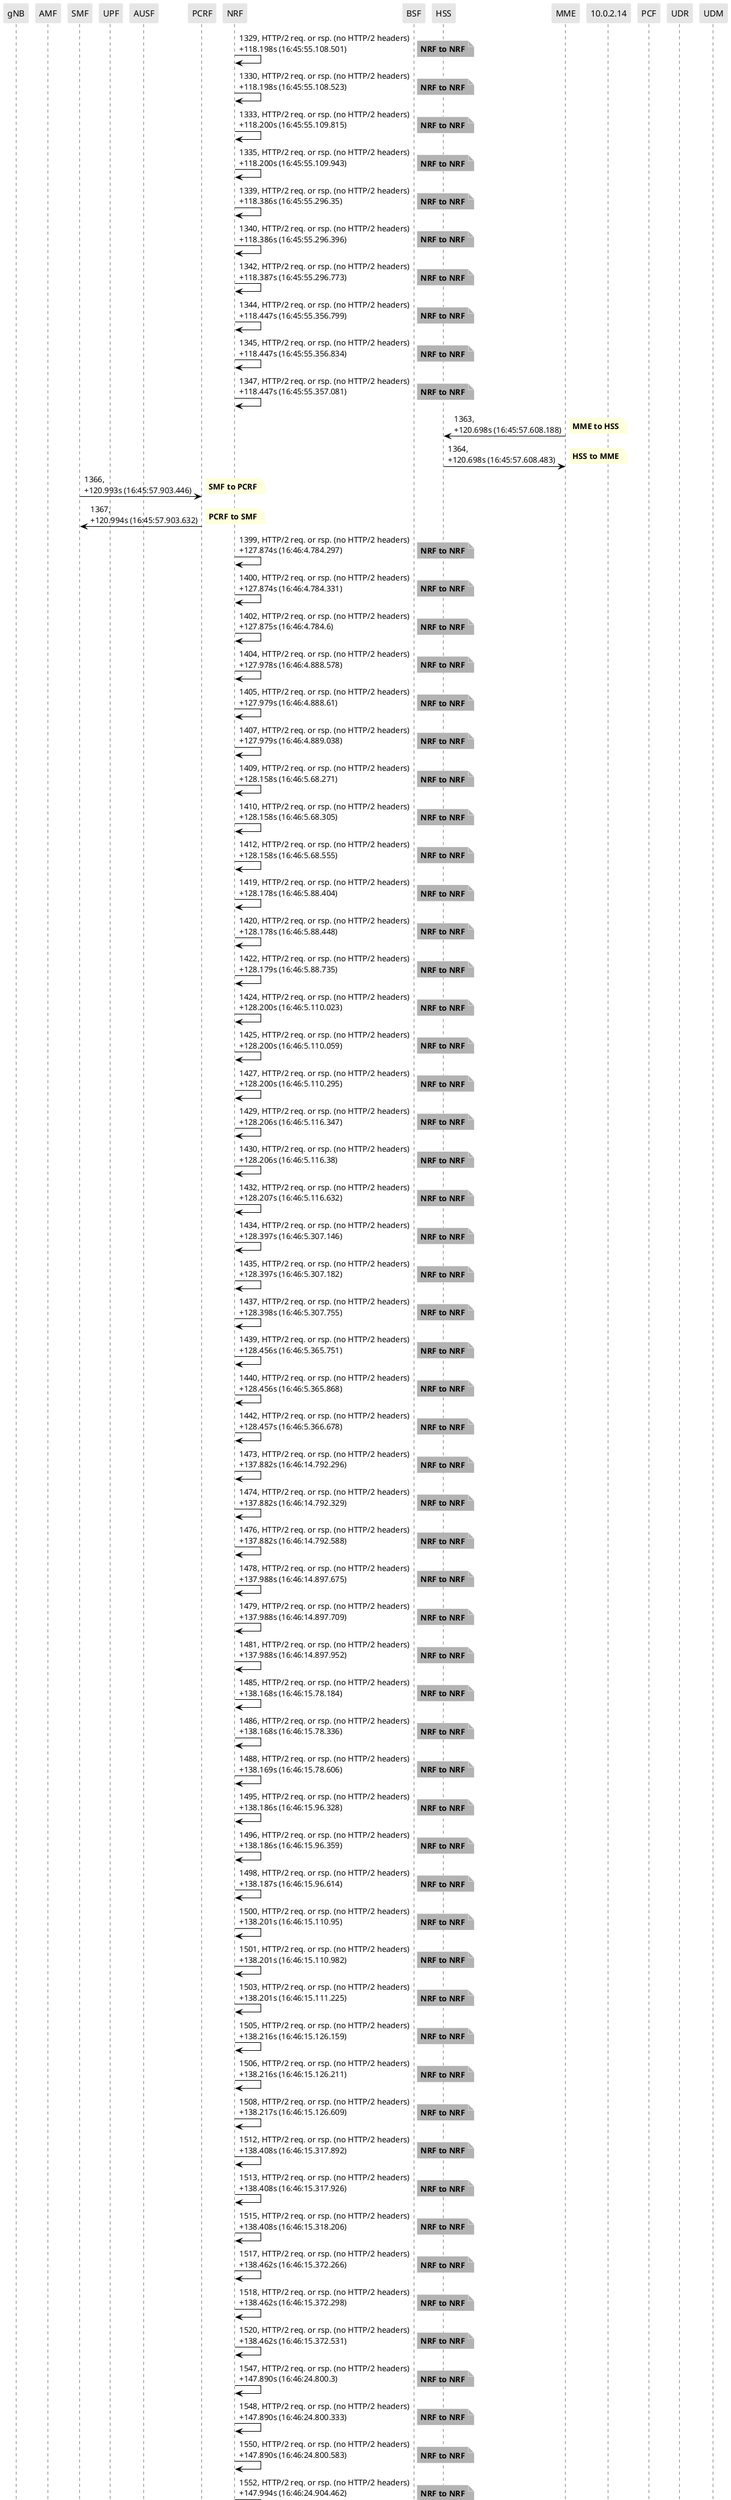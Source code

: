 @startuml
skinparam shadowing false
skinparam NoteBorderColor white
skinparam sequence {
    ArrowColor black
    LifeLineBorderColor black
    LifeLineBackgroundColor black
    ParticipantBorderColor white
    ParticipantBackgroundColor #e6e6e6
}
participant "gNB"
participant "AMF"
participant "SMF"
participant "UPF"
participant "AUSF"
participant "PCRF"
participant "NRF"
participant "BSF"
participant "HSS"
participant "MME"
participant "10.0.2.14"
participant "PCF"
participant "UDR"
participant "UDM"

"NRF" -> "NRF": 1329, HTTP/2 req. or rsp. (no HTTP/2 headers)\n+118.198s (16:45:55.108.501)

note right #b3b3b3
**NRF to NRF**
end note

"NRF" -> "NRF": 1330, HTTP/2 req. or rsp. (no HTTP/2 headers)\n+118.198s (16:45:55.108.523)

note right #b3b3b3
**NRF to NRF**
end note

"NRF" -> "NRF": 1333, HTTP/2 req. or rsp. (no HTTP/2 headers)\n+118.200s (16:45:55.109.815)

note right #b3b3b3
**NRF to NRF**
end note

"NRF" -> "NRF": 1335, HTTP/2 req. or rsp. (no HTTP/2 headers)\n+118.200s (16:45:55.109.943)

note right #b3b3b3
**NRF to NRF**
end note

"NRF" -> "NRF": 1339, HTTP/2 req. or rsp. (no HTTP/2 headers)\n+118.386s (16:45:55.296.35)

note right #b3b3b3
**NRF to NRF**
end note

"NRF" -> "NRF": 1340, HTTP/2 req. or rsp. (no HTTP/2 headers)\n+118.386s (16:45:55.296.396)

note right #b3b3b3
**NRF to NRF**
end note

"NRF" -> "NRF": 1342, HTTP/2 req. or rsp. (no HTTP/2 headers)\n+118.387s (16:45:55.296.773)

note right #b3b3b3
**NRF to NRF**
end note

"NRF" -> "NRF": 1344, HTTP/2 req. or rsp. (no HTTP/2 headers)\n+118.447s (16:45:55.356.799)

note right #b3b3b3
**NRF to NRF**
end note

"NRF" -> "NRF": 1345, HTTP/2 req. or rsp. (no HTTP/2 headers)\n+118.447s (16:45:55.356.834)

note right #b3b3b3
**NRF to NRF**
end note

"NRF" -> "NRF": 1347, HTTP/2 req. or rsp. (no HTTP/2 headers)\n+118.447s (16:45:55.357.081)

note right #b3b3b3
**NRF to NRF**
end note

"MME" -> "HSS": 1363, \n+120.698s (16:45:57.608.188)

note right
**MME to HSS**
end note

"HSS" -> "MME": 1364, \n+120.698s (16:45:57.608.483)

note right
**HSS to MME**
end note

"SMF" -> "PCRF": 1366, \n+120.993s (16:45:57.903.446)

note right
**SMF to PCRF**
end note

"PCRF" -> "SMF": 1367, \n+120.994s (16:45:57.903.632)

note right
**PCRF to SMF**
end note

"NRF" -> "NRF": 1399, HTTP/2 req. or rsp. (no HTTP/2 headers)\n+127.874s (16:46:4.784.297)

note right #b3b3b3
**NRF to NRF**
end note

"NRF" -> "NRF": 1400, HTTP/2 req. or rsp. (no HTTP/2 headers)\n+127.874s (16:46:4.784.331)

note right #b3b3b3
**NRF to NRF**
end note

"NRF" -> "NRF": 1402, HTTP/2 req. or rsp. (no HTTP/2 headers)\n+127.875s (16:46:4.784.6)

note right #b3b3b3
**NRF to NRF**
end note

"NRF" -> "NRF": 1404, HTTP/2 req. or rsp. (no HTTP/2 headers)\n+127.978s (16:46:4.888.578)

note right #b3b3b3
**NRF to NRF**
end note

"NRF" -> "NRF": 1405, HTTP/2 req. or rsp. (no HTTP/2 headers)\n+127.979s (16:46:4.888.61)

note right #b3b3b3
**NRF to NRF**
end note

"NRF" -> "NRF": 1407, HTTP/2 req. or rsp. (no HTTP/2 headers)\n+127.979s (16:46:4.889.038)

note right #b3b3b3
**NRF to NRF**
end note

"NRF" -> "NRF": 1409, HTTP/2 req. or rsp. (no HTTP/2 headers)\n+128.158s (16:46:5.68.271)

note right #b3b3b3
**NRF to NRF**
end note

"NRF" -> "NRF": 1410, HTTP/2 req. or rsp. (no HTTP/2 headers)\n+128.158s (16:46:5.68.305)

note right #b3b3b3
**NRF to NRF**
end note

"NRF" -> "NRF": 1412, HTTP/2 req. or rsp. (no HTTP/2 headers)\n+128.158s (16:46:5.68.555)

note right #b3b3b3
**NRF to NRF**
end note

"NRF" -> "NRF": 1419, HTTP/2 req. or rsp. (no HTTP/2 headers)\n+128.178s (16:46:5.88.404)

note right #b3b3b3
**NRF to NRF**
end note

"NRF" -> "NRF": 1420, HTTP/2 req. or rsp. (no HTTP/2 headers)\n+128.178s (16:46:5.88.448)

note right #b3b3b3
**NRF to NRF**
end note

"NRF" -> "NRF": 1422, HTTP/2 req. or rsp. (no HTTP/2 headers)\n+128.179s (16:46:5.88.735)

note right #b3b3b3
**NRF to NRF**
end note

"NRF" -> "NRF": 1424, HTTP/2 req. or rsp. (no HTTP/2 headers)\n+128.200s (16:46:5.110.023)

note right #b3b3b3
**NRF to NRF**
end note

"NRF" -> "NRF": 1425, HTTP/2 req. or rsp. (no HTTP/2 headers)\n+128.200s (16:46:5.110.059)

note right #b3b3b3
**NRF to NRF**
end note

"NRF" -> "NRF": 1427, HTTP/2 req. or rsp. (no HTTP/2 headers)\n+128.200s (16:46:5.110.295)

note right #b3b3b3
**NRF to NRF**
end note

"NRF" -> "NRF": 1429, HTTP/2 req. or rsp. (no HTTP/2 headers)\n+128.206s (16:46:5.116.347)

note right #b3b3b3
**NRF to NRF**
end note

"NRF" -> "NRF": 1430, HTTP/2 req. or rsp. (no HTTP/2 headers)\n+128.206s (16:46:5.116.38)

note right #b3b3b3
**NRF to NRF**
end note

"NRF" -> "NRF": 1432, HTTP/2 req. or rsp. (no HTTP/2 headers)\n+128.207s (16:46:5.116.632)

note right #b3b3b3
**NRF to NRF**
end note

"NRF" -> "NRF": 1434, HTTP/2 req. or rsp. (no HTTP/2 headers)\n+128.397s (16:46:5.307.146)

note right #b3b3b3
**NRF to NRF**
end note

"NRF" -> "NRF": 1435, HTTP/2 req. or rsp. (no HTTP/2 headers)\n+128.397s (16:46:5.307.182)

note right #b3b3b3
**NRF to NRF**
end note

"NRF" -> "NRF": 1437, HTTP/2 req. or rsp. (no HTTP/2 headers)\n+128.398s (16:46:5.307.755)

note right #b3b3b3
**NRF to NRF**
end note

"NRF" -> "NRF": 1439, HTTP/2 req. or rsp. (no HTTP/2 headers)\n+128.456s (16:46:5.365.751)

note right #b3b3b3
**NRF to NRF**
end note

"NRF" -> "NRF": 1440, HTTP/2 req. or rsp. (no HTTP/2 headers)\n+128.456s (16:46:5.365.868)

note right #b3b3b3
**NRF to NRF**
end note

"NRF" -> "NRF": 1442, HTTP/2 req. or rsp. (no HTTP/2 headers)\n+128.457s (16:46:5.366.678)

note right #b3b3b3
**NRF to NRF**
end note

"NRF" -> "NRF": 1473, HTTP/2 req. or rsp. (no HTTP/2 headers)\n+137.882s (16:46:14.792.296)

note right #b3b3b3
**NRF to NRF**
end note

"NRF" -> "NRF": 1474, HTTP/2 req. or rsp. (no HTTP/2 headers)\n+137.882s (16:46:14.792.329)

note right #b3b3b3
**NRF to NRF**
end note

"NRF" -> "NRF": 1476, HTTP/2 req. or rsp. (no HTTP/2 headers)\n+137.882s (16:46:14.792.588)

note right #b3b3b3
**NRF to NRF**
end note

"NRF" -> "NRF": 1478, HTTP/2 req. or rsp. (no HTTP/2 headers)\n+137.988s (16:46:14.897.675)

note right #b3b3b3
**NRF to NRF**
end note

"NRF" -> "NRF": 1479, HTTP/2 req. or rsp. (no HTTP/2 headers)\n+137.988s (16:46:14.897.709)

note right #b3b3b3
**NRF to NRF**
end note

"NRF" -> "NRF": 1481, HTTP/2 req. or rsp. (no HTTP/2 headers)\n+137.988s (16:46:14.897.952)

note right #b3b3b3
**NRF to NRF**
end note

"NRF" -> "NRF": 1485, HTTP/2 req. or rsp. (no HTTP/2 headers)\n+138.168s (16:46:15.78.184)

note right #b3b3b3
**NRF to NRF**
end note

"NRF" -> "NRF": 1486, HTTP/2 req. or rsp. (no HTTP/2 headers)\n+138.168s (16:46:15.78.336)

note right #b3b3b3
**NRF to NRF**
end note

"NRF" -> "NRF": 1488, HTTP/2 req. or rsp. (no HTTP/2 headers)\n+138.169s (16:46:15.78.606)

note right #b3b3b3
**NRF to NRF**
end note

"NRF" -> "NRF": 1495, HTTP/2 req. or rsp. (no HTTP/2 headers)\n+138.186s (16:46:15.96.328)

note right #b3b3b3
**NRF to NRF**
end note

"NRF" -> "NRF": 1496, HTTP/2 req. or rsp. (no HTTP/2 headers)\n+138.186s (16:46:15.96.359)

note right #b3b3b3
**NRF to NRF**
end note

"NRF" -> "NRF": 1498, HTTP/2 req. or rsp. (no HTTP/2 headers)\n+138.187s (16:46:15.96.614)

note right #b3b3b3
**NRF to NRF**
end note

"NRF" -> "NRF": 1500, HTTP/2 req. or rsp. (no HTTP/2 headers)\n+138.201s (16:46:15.110.95)

note right #b3b3b3
**NRF to NRF**
end note

"NRF" -> "NRF": 1501, HTTP/2 req. or rsp. (no HTTP/2 headers)\n+138.201s (16:46:15.110.982)

note right #b3b3b3
**NRF to NRF**
end note

"NRF" -> "NRF": 1503, HTTP/2 req. or rsp. (no HTTP/2 headers)\n+138.201s (16:46:15.111.225)

note right #b3b3b3
**NRF to NRF**
end note

"NRF" -> "NRF": 1505, HTTP/2 req. or rsp. (no HTTP/2 headers)\n+138.216s (16:46:15.126.159)

note right #b3b3b3
**NRF to NRF**
end note

"NRF" -> "NRF": 1506, HTTP/2 req. or rsp. (no HTTP/2 headers)\n+138.216s (16:46:15.126.211)

note right #b3b3b3
**NRF to NRF**
end note

"NRF" -> "NRF": 1508, HTTP/2 req. or rsp. (no HTTP/2 headers)\n+138.217s (16:46:15.126.609)

note right #b3b3b3
**NRF to NRF**
end note

"NRF" -> "NRF": 1512, HTTP/2 req. or rsp. (no HTTP/2 headers)\n+138.408s (16:46:15.317.892)

note right #b3b3b3
**NRF to NRF**
end note

"NRF" -> "NRF": 1513, HTTP/2 req. or rsp. (no HTTP/2 headers)\n+138.408s (16:46:15.317.926)

note right #b3b3b3
**NRF to NRF**
end note

"NRF" -> "NRF": 1515, HTTP/2 req. or rsp. (no HTTP/2 headers)\n+138.408s (16:46:15.318.206)

note right #b3b3b3
**NRF to NRF**
end note

"NRF" -> "NRF": 1517, HTTP/2 req. or rsp. (no HTTP/2 headers)\n+138.462s (16:46:15.372.266)

note right #b3b3b3
**NRF to NRF**
end note

"NRF" -> "NRF": 1518, HTTP/2 req. or rsp. (no HTTP/2 headers)\n+138.462s (16:46:15.372.298)

note right #b3b3b3
**NRF to NRF**
end note

"NRF" -> "NRF": 1520, HTTP/2 req. or rsp. (no HTTP/2 headers)\n+138.462s (16:46:15.372.531)

note right #b3b3b3
**NRF to NRF**
end note

"NRF" -> "NRF": 1547, HTTP/2 req. or rsp. (no HTTP/2 headers)\n+147.890s (16:46:24.800.3)

note right #b3b3b3
**NRF to NRF**
end note

"NRF" -> "NRF": 1548, HTTP/2 req. or rsp. (no HTTP/2 headers)\n+147.890s (16:46:24.800.333)

note right #b3b3b3
**NRF to NRF**
end note

"NRF" -> "NRF": 1550, HTTP/2 req. or rsp. (no HTTP/2 headers)\n+147.890s (16:46:24.800.583)

note right #b3b3b3
**NRF to NRF**
end note

"NRF" -> "NRF": 1552, HTTP/2 req. or rsp. (no HTTP/2 headers)\n+147.994s (16:46:24.904.462)

note right #b3b3b3
**NRF to NRF**
end note

"NRF" -> "NRF": 1553, HTTP/2 req. or rsp. (no HTTP/2 headers)\n+147.994s (16:46:24.904.496)

note right #b3b3b3
**NRF to NRF**
end note

"NRF" -> "NRF": 1555, HTTP/2 req. or rsp. (no HTTP/2 headers)\n+147.995s (16:46:24.904.774)

note right #b3b3b3
**NRF to NRF**
end note

"NRF" -> "NRF": 1562, HTTP/2 req. or rsp. (no HTTP/2 headers)\n+148.178s (16:46:25.88.421)

note right #b3b3b3
**NRF to NRF**
end note

"NRF" -> "NRF": 1563, HTTP/2 req. or rsp. (no HTTP/2 headers)\n+148.178s (16:46:25.88.47)

note right #b3b3b3
**NRF to NRF**
end note

"NRF" -> "NRF": 1565, HTTP/2 req. or rsp. (no HTTP/2 headers)\n+148.179s (16:46:25.88.936)

note right #b3b3b3
**NRF to NRF**
end note

"NRF" -> "NRF": 1567, HTTP/2 req. or rsp. (no HTTP/2 headers)\n+148.195s (16:46:25.104.642)

note right #b3b3b3
**NRF to NRF**
end note

"NRF" -> "NRF": 1568, HTTP/2 req. or rsp. (no HTTP/2 headers)\n+148.195s (16:46:25.104.674)

note right #b3b3b3
**NRF to NRF**
end note

"NRF" -> "NRF": 1570, HTTP/2 req. or rsp. (no HTTP/2 headers)\n+148.195s (16:46:25.104.984)

note right #b3b3b3
**NRF to NRF**
end note

"NRF" -> "NRF": 1572, HTTP/2 req. or rsp. (no HTTP/2 headers)\n+148.206s (16:46:25.116.405)

note right #b3b3b3
**NRF to NRF**
end note

"NRF" -> "NRF": 1573, HTTP/2 req. or rsp. (no HTTP/2 headers)\n+148.206s (16:46:25.116.429)

note right #b3b3b3
**NRF to NRF**
end note

"NRF" -> "NRF": 1575, HTTP/2 req. or rsp. (no HTTP/2 headers)\n+148.207s (16:46:25.116.903)

note right #b3b3b3
**NRF to NRF**
end note

"NRF" -> "NRF": 1577, HTTP/2 req. or rsp. (no HTTP/2 headers)\n+148.226s (16:46:25.136.363)

note right #b3b3b3
**NRF to NRF**
end note

"NRF" -> "NRF": 1578, HTTP/2 req. or rsp. (no HTTP/2 headers)\n+148.226s (16:46:25.136.412)

note right #b3b3b3
**NRF to NRF**
end note

"NRF" -> "NRF": 1580, HTTP/2 req. or rsp. (no HTTP/2 headers)\n+148.227s (16:46:25.136.795)

note right #b3b3b3
**NRF to NRF**
end note

"NRF" -> "NRF": 1582, HTTP/2 req. or rsp. (no HTTP/2 headers)\n+148.419s (16:46:25.328.712)

note right #b3b3b3
**NRF to NRF**
end note

"NRF" -> "NRF": 1583, HTTP/2 req. or rsp. (no HTTP/2 headers)\n+148.419s (16:46:25.328.764)

note right #b3b3b3
**NRF to NRF**
end note

"NRF" -> "NRF": 1585, HTTP/2 req. or rsp. (no HTTP/2 headers)\n+148.419s (16:46:25.329.149)

note right #b3b3b3
**NRF to NRF**
end note

"NRF" -> "NRF": 1587, HTTP/2 req. or rsp. (no HTTP/2 headers)\n+148.470s (16:46:25.380.526)

note right #b3b3b3
**NRF to NRF**
end note

"NRF" -> "NRF": 1588, HTTP/2 req. or rsp. (no HTTP/2 headers)\n+148.471s (16:46:25.380.704)

note right #b3b3b3
**NRF to NRF**
end note

"NRF" -> "NRF": 1590, HTTP/2 req. or rsp. (no HTTP/2 headers)\n+148.471s (16:46:25.380.964)

note right #b3b3b3
**NRF to NRF**
end note

"HSS" -> "MME": 1596, \n+148.834s (16:46:25.744.334)

note right
**HSS to MME**
end note

"MME" -> "HSS": 1597, \n+148.835s (16:46:25.745.048)

note right
**MME to HSS**
end note

"PCRF" -> "SMF": 1599, \n+149.129s (16:46:26.39.337)

note right
**PCRF to SMF**
end note

"SMF" -> "PCRF": 1600, \n+149.129s (16:46:26.39.54)

note right
**SMF to PCRF**
end note

"NRF" -> "NRF": 1639, HTTP/2 req. or rsp. (no HTTP/2 headers)\n+157.898s (16:46:34.808.43)

note right #b3b3b3
**NRF to NRF**
end note

"NRF" -> "NRF": 1640, HTTP/2 req. or rsp. (no HTTP/2 headers)\n+157.898s (16:46:34.808.479)

note right #b3b3b3
**NRF to NRF**
end note

"NRF" -> "NRF": 1642, HTTP/2 req. or rsp. (no HTTP/2 headers)\n+157.899s (16:46:34.808.895)

note right #b3b3b3
**NRF to NRF**
end note

"NRF" -> "NRF": 1644, HTTP/2 req. or rsp. (no HTTP/2 headers)\n+158.002s (16:46:34.912.297)

note right #b3b3b3
**NRF to NRF**
end note

"NRF" -> "NRF": 1645, HTTP/2 req. or rsp. (no HTTP/2 headers)\n+158.002s (16:46:34.912.329)

note right #b3b3b3
**NRF to NRF**
end note

"NRF" -> "NRF": 1647, HTTP/2 req. or rsp. (no HTTP/2 headers)\n+158.002s (16:46:34.912.568)

note right #b3b3b3
**NRF to NRF**
end note

"NRF" -> "NRF": 1654, HTTP/2 req. or rsp. (no HTTP/2 headers)\n+158.186s (16:46:35.96.286)

note right #b3b3b3
**NRF to NRF**
end note

"NRF" -> "NRF": 1655, HTTP/2 req. or rsp. (no HTTP/2 headers)\n+158.186s (16:46:35.96.318)

note right #b3b3b3
**NRF to NRF**
end note

"NRF" -> "NRF": 1657, HTTP/2 req. or rsp. (no HTTP/2 headers)\n+158.187s (16:46:35.96.68)

note right #b3b3b3
**NRF to NRF**
end note

"NRF" -> "NRF": 1659, HTTP/2 req. or rsp. (no HTTP/2 headers)\n+158.203s (16:46:35.113.281)

note right #b3b3b3
**NRF to NRF**
end note

@enduml
